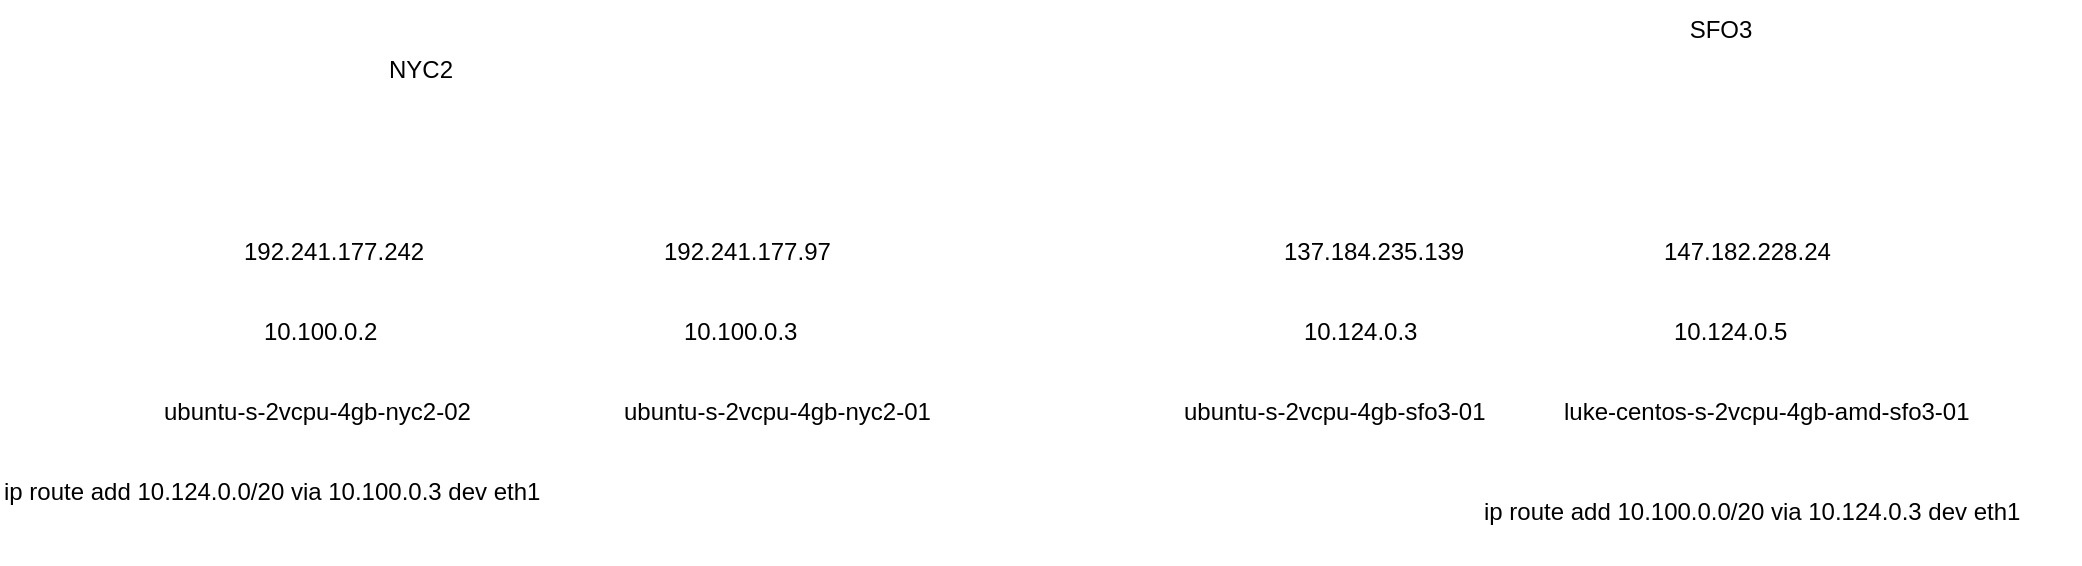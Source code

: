<mxfile version="24.7.16">
  <diagram name="第 1 页" id="8Y7HWVvgqwm-M5wttnyH">
    <mxGraphModel dx="1988" dy="1358" grid="1" gridSize="10" guides="1" tooltips="1" connect="1" arrows="1" fold="1" page="1" pageScale="1" pageWidth="827" pageHeight="1169" math="0" shadow="0">
      <root>
        <mxCell id="0" />
        <mxCell id="1" parent="0" />
        <mxCell id="Q0tnMBf9tTAo9GiRD6wi-1" value="10.100.0.2" style="text;whiteSpace=wrap;" vertex="1" parent="1">
          <mxGeometry x="-90" y="390" width="90" height="40" as="geometry" />
        </mxCell>
        <mxCell id="Q0tnMBf9tTAo9GiRD6wi-2" value="192.241.177.242" style="text;whiteSpace=wrap;" vertex="1" parent="1">
          <mxGeometry x="-100" y="350" width="120" height="40" as="geometry" />
        </mxCell>
        <mxCell id="Q0tnMBf9tTAo9GiRD6wi-3" value="NYC2" style="text;html=1;align=center;verticalAlign=middle;resizable=0;points=[];autosize=1;strokeColor=none;fillColor=none;" vertex="1" parent="1">
          <mxGeometry x="-40" y="258" width="60" height="30" as="geometry" />
        </mxCell>
        <mxCell id="Q0tnMBf9tTAo9GiRD6wi-4" value="192.241.177.97" style="text;whiteSpace=wrap;" vertex="1" parent="1">
          <mxGeometry x="110" y="350" width="120" height="40" as="geometry" />
        </mxCell>
        <mxCell id="Q0tnMBf9tTAo9GiRD6wi-5" value="10.100.0.3" style="text;whiteSpace=wrap;" vertex="1" parent="1">
          <mxGeometry x="120" y="390" width="90" height="40" as="geometry" />
        </mxCell>
        <mxCell id="Q0tnMBf9tTAo9GiRD6wi-6" value="SFO3" style="text;html=1;align=center;verticalAlign=middle;resizable=0;points=[];autosize=1;strokeColor=none;fillColor=none;" vertex="1" parent="1">
          <mxGeometry x="615" y="238" width="50" height="30" as="geometry" />
        </mxCell>
        <mxCell id="Q0tnMBf9tTAo9GiRD6wi-7" value="137.184.235.139" style="text;whiteSpace=wrap;" vertex="1" parent="1">
          <mxGeometry x="420" y="350" width="120" height="40" as="geometry" />
        </mxCell>
        <mxCell id="Q0tnMBf9tTAo9GiRD6wi-8" value="10.124.0.3" style="text;whiteSpace=wrap;" vertex="1" parent="1">
          <mxGeometry x="430" y="390" width="90" height="40" as="geometry" />
        </mxCell>
        <mxCell id="Q0tnMBf9tTAo9GiRD6wi-9" value="147.182.228.24" style="text;whiteSpace=wrap;" vertex="1" parent="1">
          <mxGeometry x="610" y="350" width="120" height="40" as="geometry" />
        </mxCell>
        <mxCell id="Q0tnMBf9tTAo9GiRD6wi-10" value="10.124.0.5" style="text;whiteSpace=wrap;" vertex="1" parent="1">
          <mxGeometry x="615" y="390" width="90" height="40" as="geometry" />
        </mxCell>
        <mxCell id="Q0tnMBf9tTAo9GiRD6wi-11" value="ubuntu-s-2vcpu-4gb-nyc2-02" style="text;whiteSpace=wrap;" vertex="1" parent="1">
          <mxGeometry x="-140" y="430" width="190" height="40" as="geometry" />
        </mxCell>
        <mxCell id="Q0tnMBf9tTAo9GiRD6wi-12" value="ubuntu-s-2vcpu-4gb-nyc2-01" style="text;whiteSpace=wrap;" vertex="1" parent="1">
          <mxGeometry x="90" y="430" width="190" height="40" as="geometry" />
        </mxCell>
        <mxCell id="Q0tnMBf9tTAo9GiRD6wi-13" value="ubuntu-s-2vcpu-4gb-sfo3-01" style="text;whiteSpace=wrap;" vertex="1" parent="1">
          <mxGeometry x="370" y="430" width="180" height="40" as="geometry" />
        </mxCell>
        <mxCell id="Q0tnMBf9tTAo9GiRD6wi-14" value="luke-centos-s-2vcpu-4gb-amd-sfo3-01" style="text;whiteSpace=wrap;" vertex="1" parent="1">
          <mxGeometry x="560" y="430" width="240" height="40" as="geometry" />
        </mxCell>
        <mxCell id="Q0tnMBf9tTAo9GiRD6wi-17" value="ip route add 10.100.0.0/20 via 10.124.0.3 dev eth1" style="text;whiteSpace=wrap;" vertex="1" parent="1">
          <mxGeometry x="520" y="480" width="300" height="40" as="geometry" />
        </mxCell>
        <mxCell id="Q0tnMBf9tTAo9GiRD6wi-18" value="ip route add 10.124.0.0/20 via 10.100.0.3 dev eth1" style="text;whiteSpace=wrap;" vertex="1" parent="1">
          <mxGeometry x="-220" y="470" width="300" height="40" as="geometry" />
        </mxCell>
      </root>
    </mxGraphModel>
  </diagram>
</mxfile>
